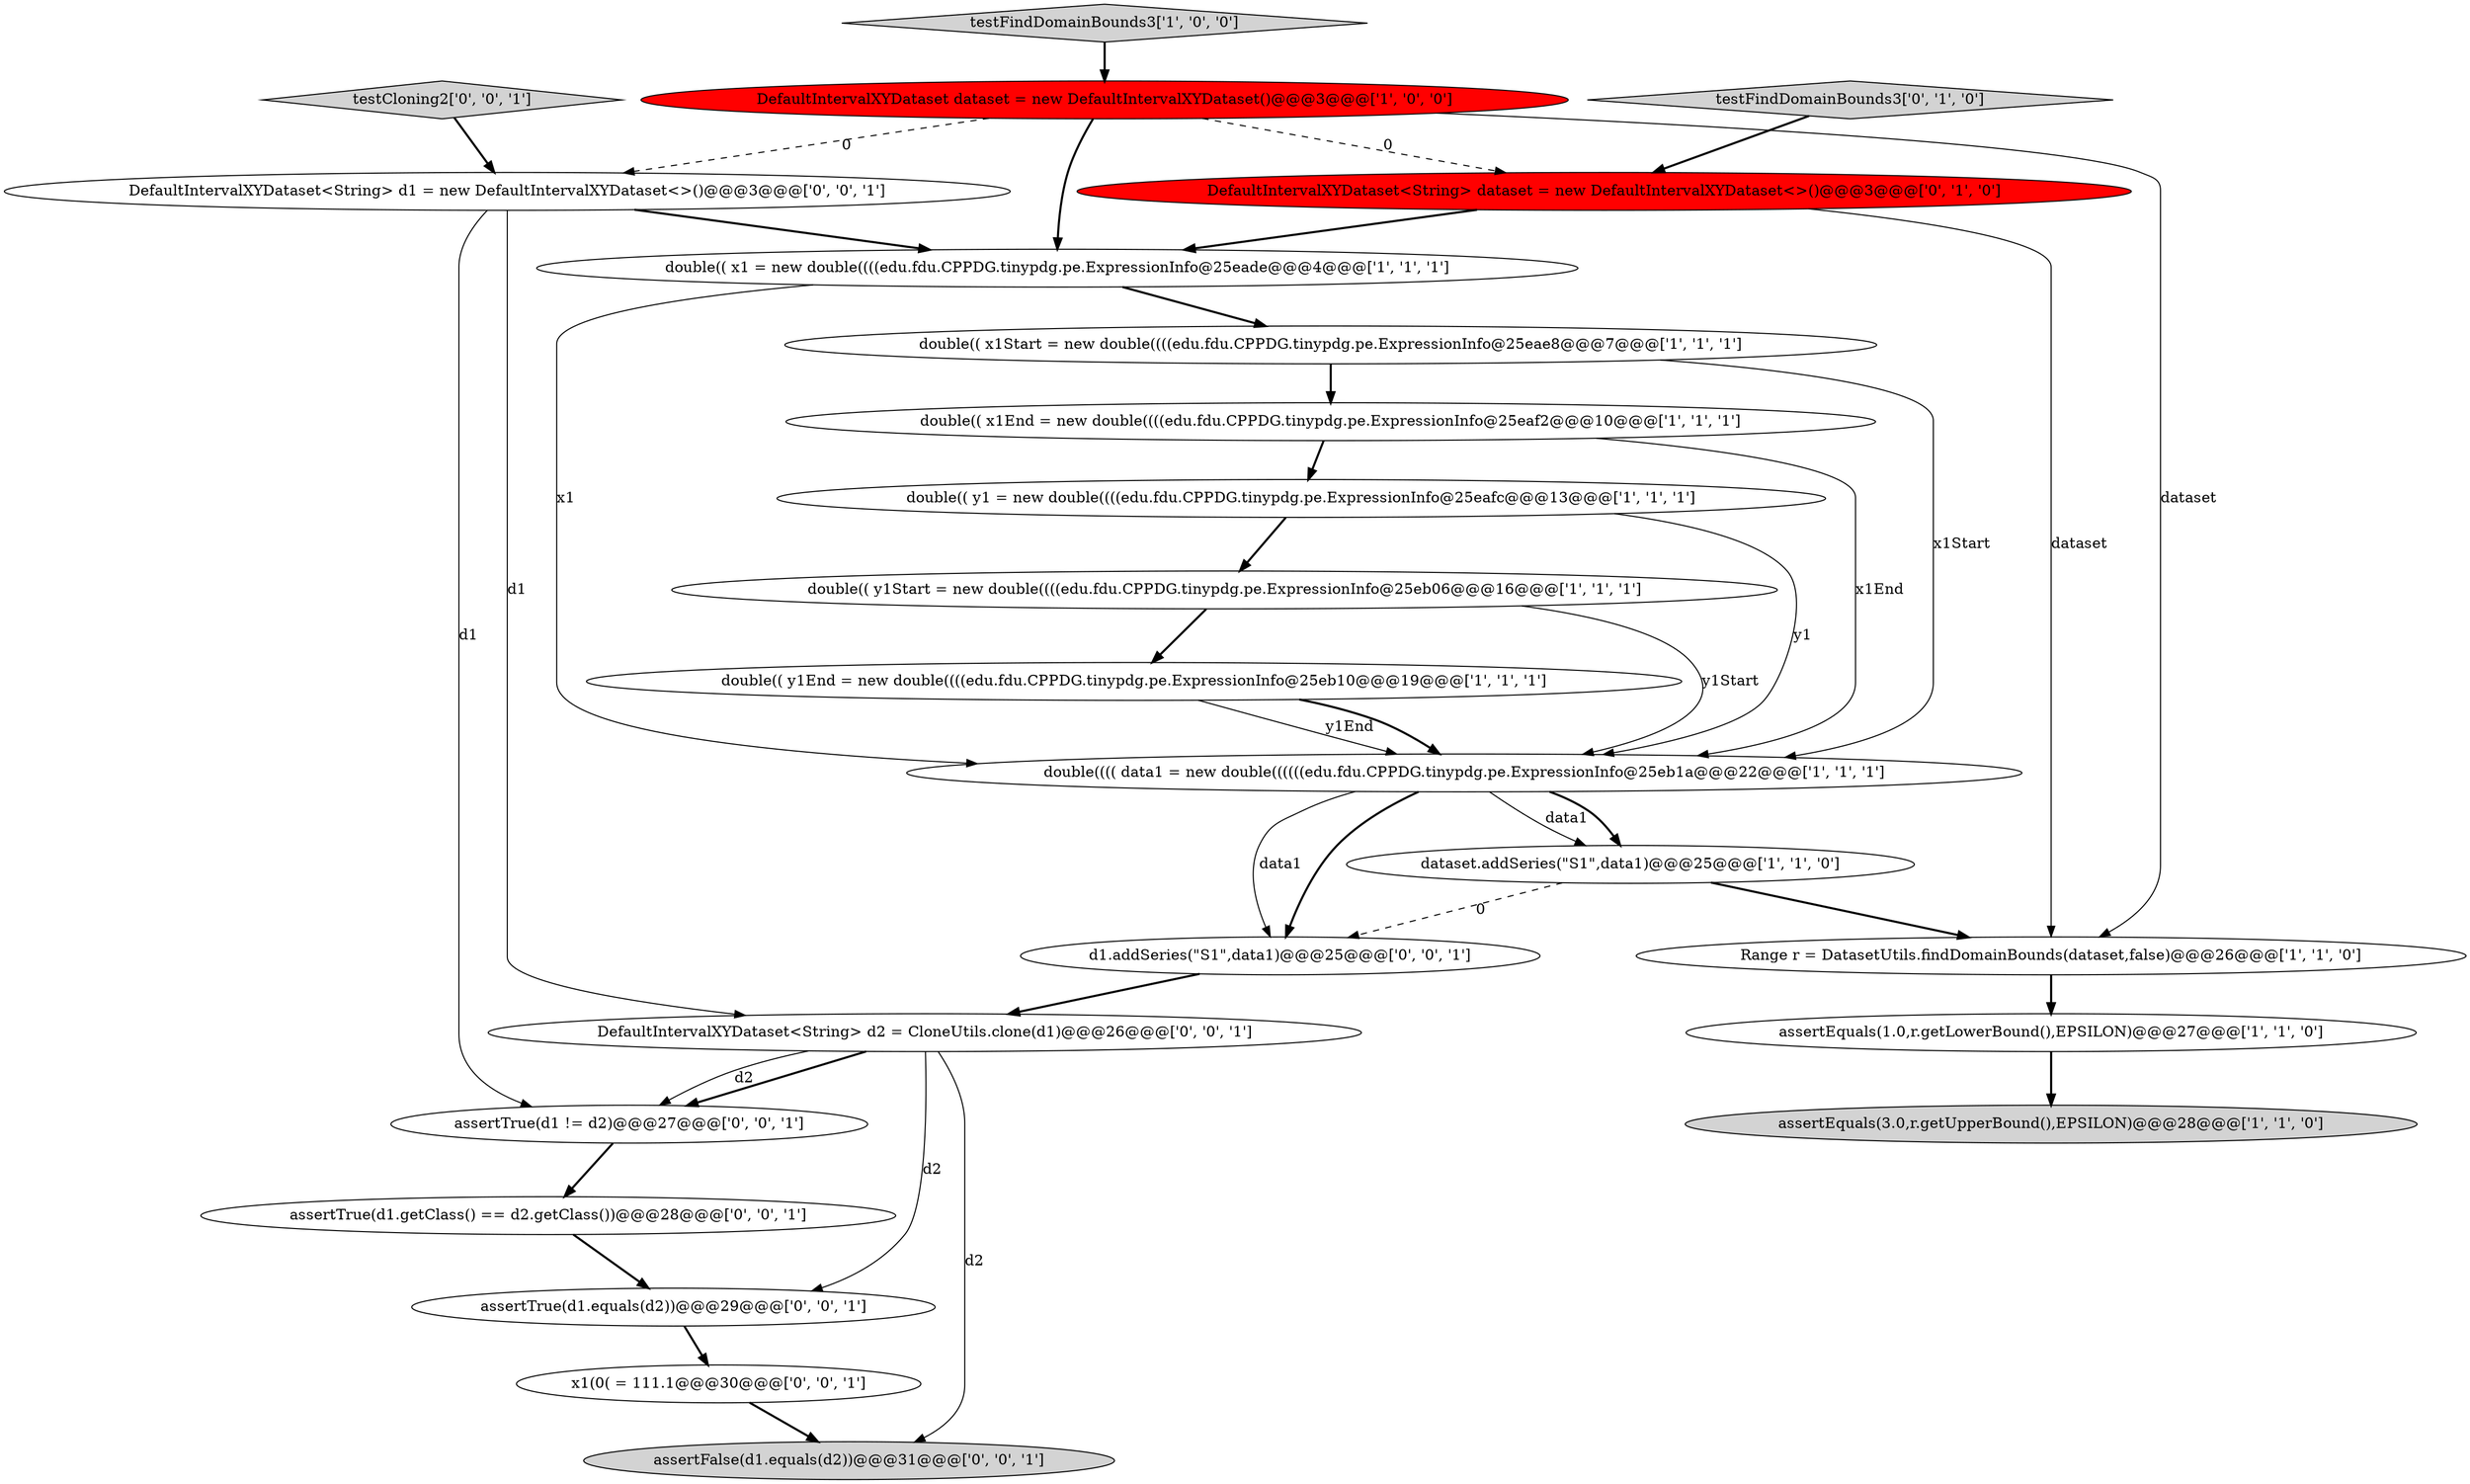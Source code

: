 digraph {
17 [style = filled, label = "d1.addSeries(\"S1\",data1)@@@25@@@['0', '0', '1']", fillcolor = white, shape = ellipse image = "AAA0AAABBB3BBB"];
8 [style = filled, label = "double(( y1End = new double((((edu.fdu.CPPDG.tinypdg.pe.ExpressionInfo@25eb10@@@19@@@['1', '1', '1']", fillcolor = white, shape = ellipse image = "AAA0AAABBB1BBB"];
15 [style = filled, label = "assertTrue(d1.getClass() == d2.getClass())@@@28@@@['0', '0', '1']", fillcolor = white, shape = ellipse image = "AAA0AAABBB3BBB"];
11 [style = filled, label = "double(( x1 = new double((((edu.fdu.CPPDG.tinypdg.pe.ExpressionInfo@25eade@@@4@@@['1', '1', '1']", fillcolor = white, shape = ellipse image = "AAA0AAABBB1BBB"];
16 [style = filled, label = "assertTrue(d1 != d2)@@@27@@@['0', '0', '1']", fillcolor = white, shape = ellipse image = "AAA0AAABBB3BBB"];
20 [style = filled, label = "assertFalse(d1.equals(d2))@@@31@@@['0', '0', '1']", fillcolor = lightgray, shape = ellipse image = "AAA0AAABBB3BBB"];
21 [style = filled, label = "DefaultIntervalXYDataset<String> d1 = new DefaultIntervalXYDataset<>()@@@3@@@['0', '0', '1']", fillcolor = white, shape = ellipse image = "AAA0AAABBB3BBB"];
14 [style = filled, label = "testFindDomainBounds3['0', '1', '0']", fillcolor = lightgray, shape = diamond image = "AAA0AAABBB2BBB"];
18 [style = filled, label = "testCloning2['0', '0', '1']", fillcolor = lightgray, shape = diamond image = "AAA0AAABBB3BBB"];
12 [style = filled, label = "testFindDomainBounds3['1', '0', '0']", fillcolor = lightgray, shape = diamond image = "AAA0AAABBB1BBB"];
9 [style = filled, label = "double(((( data1 = new double((((((edu.fdu.CPPDG.tinypdg.pe.ExpressionInfo@25eb1a@@@22@@@['1', '1', '1']", fillcolor = white, shape = ellipse image = "AAA0AAABBB1BBB"];
3 [style = filled, label = "dataset.addSeries(\"S1\",data1)@@@25@@@['1', '1', '0']", fillcolor = white, shape = ellipse image = "AAA0AAABBB1BBB"];
4 [style = filled, label = "double(( y1 = new double((((edu.fdu.CPPDG.tinypdg.pe.ExpressionInfo@25eafc@@@13@@@['1', '1', '1']", fillcolor = white, shape = ellipse image = "AAA0AAABBB1BBB"];
6 [style = filled, label = "double(( y1Start = new double((((edu.fdu.CPPDG.tinypdg.pe.ExpressionInfo@25eb06@@@16@@@['1', '1', '1']", fillcolor = white, shape = ellipse image = "AAA0AAABBB1BBB"];
22 [style = filled, label = "x1(0( = 111.1@@@30@@@['0', '0', '1']", fillcolor = white, shape = ellipse image = "AAA0AAABBB3BBB"];
7 [style = filled, label = "double(( x1Start = new double((((edu.fdu.CPPDG.tinypdg.pe.ExpressionInfo@25eae8@@@7@@@['1', '1', '1']", fillcolor = white, shape = ellipse image = "AAA0AAABBB1BBB"];
10 [style = filled, label = "Range r = DatasetUtils.findDomainBounds(dataset,false)@@@26@@@['1', '1', '0']", fillcolor = white, shape = ellipse image = "AAA0AAABBB1BBB"];
2 [style = filled, label = "DefaultIntervalXYDataset dataset = new DefaultIntervalXYDataset()@@@3@@@['1', '0', '0']", fillcolor = red, shape = ellipse image = "AAA1AAABBB1BBB"];
0 [style = filled, label = "assertEquals(1.0,r.getLowerBound(),EPSILON)@@@27@@@['1', '1', '0']", fillcolor = white, shape = ellipse image = "AAA0AAABBB1BBB"];
13 [style = filled, label = "DefaultIntervalXYDataset<String> dataset = new DefaultIntervalXYDataset<>()@@@3@@@['0', '1', '0']", fillcolor = red, shape = ellipse image = "AAA1AAABBB2BBB"];
5 [style = filled, label = "double(( x1End = new double((((edu.fdu.CPPDG.tinypdg.pe.ExpressionInfo@25eaf2@@@10@@@['1', '1', '1']", fillcolor = white, shape = ellipse image = "AAA0AAABBB1BBB"];
23 [style = filled, label = "DefaultIntervalXYDataset<String> d2 = CloneUtils.clone(d1)@@@26@@@['0', '0', '1']", fillcolor = white, shape = ellipse image = "AAA0AAABBB3BBB"];
1 [style = filled, label = "assertEquals(3.0,r.getUpperBound(),EPSILON)@@@28@@@['1', '1', '0']", fillcolor = lightgray, shape = ellipse image = "AAA0AAABBB1BBB"];
19 [style = filled, label = "assertTrue(d1.equals(d2))@@@29@@@['0', '0', '1']", fillcolor = white, shape = ellipse image = "AAA0AAABBB3BBB"];
16->15 [style = bold, label=""];
23->19 [style = solid, label="d2"];
23->16 [style = bold, label=""];
23->16 [style = solid, label="d2"];
3->17 [style = dashed, label="0"];
4->6 [style = bold, label=""];
9->17 [style = solid, label="data1"];
6->9 [style = solid, label="y1Start"];
13->10 [style = solid, label="dataset"];
9->17 [style = bold, label=""];
11->9 [style = solid, label="x1"];
15->19 [style = bold, label=""];
2->10 [style = solid, label="dataset"];
13->11 [style = bold, label=""];
17->23 [style = bold, label=""];
21->16 [style = solid, label="d1"];
3->10 [style = bold, label=""];
12->2 [style = bold, label=""];
7->5 [style = bold, label=""];
5->9 [style = solid, label="x1End"];
8->9 [style = solid, label="y1End"];
22->20 [style = bold, label=""];
21->11 [style = bold, label=""];
2->21 [style = dashed, label="0"];
9->3 [style = solid, label="data1"];
2->13 [style = dashed, label="0"];
0->1 [style = bold, label=""];
10->0 [style = bold, label=""];
5->4 [style = bold, label=""];
6->8 [style = bold, label=""];
4->9 [style = solid, label="y1"];
8->9 [style = bold, label=""];
7->9 [style = solid, label="x1Start"];
9->3 [style = bold, label=""];
21->23 [style = solid, label="d1"];
23->20 [style = solid, label="d2"];
14->13 [style = bold, label=""];
18->21 [style = bold, label=""];
19->22 [style = bold, label=""];
2->11 [style = bold, label=""];
11->7 [style = bold, label=""];
}
